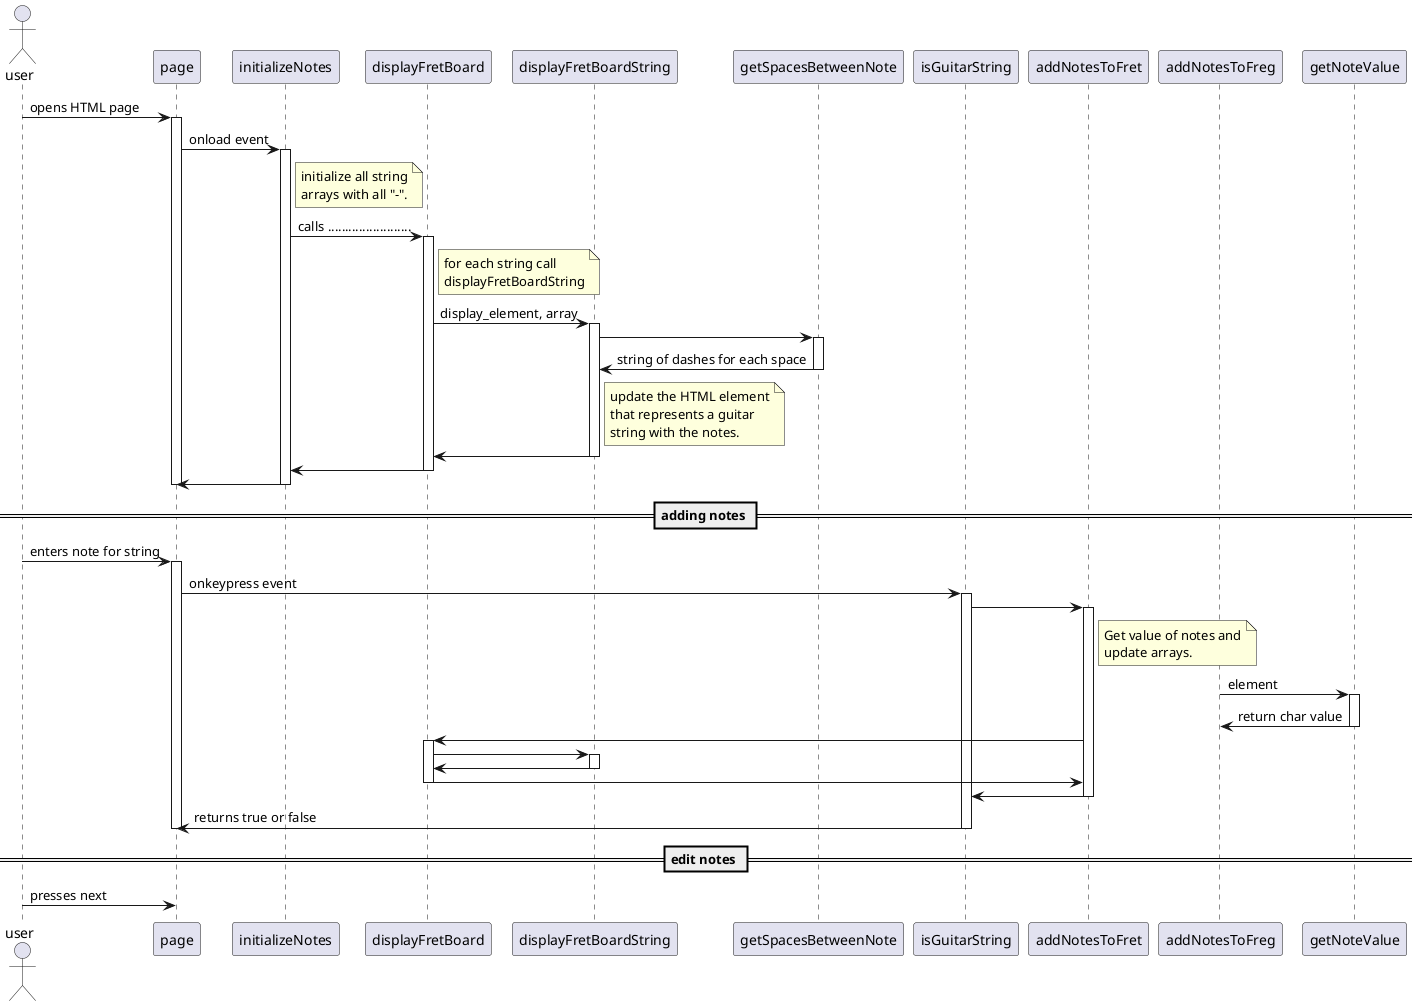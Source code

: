 @startuml

actor user

user -> page : opens HTML page
activate page
page -> initializeNotes : onload event
activate initializeNotes
note right of initializeNotes
  initialize all string
  arrays with all "-".
end note

initializeNotes -> displayFretBoard : calls ........................
activate displayFretBoard
note right of displayFretBoard
  for each string call
  displayFretBoardString
end note

displayFretBoard -> displayFretBoardString : display_element, array
activate displayFretBoardString

displayFretBoardString -> getSpacesBetweenNote
activate getSpacesBetweenNote
displayFretBoardString <- getSpacesBetweenNote : string of dashes for each space
deactivate getSpacesBetweenNote

note right of displayFretBoardString
  update the HTML element
  that represents a guitar
  string with the notes.
end note

displayFretBoard <- displayFretBoardString
deactivate displayFretBoardString

initializeNotes <- displayFretBoard
deactivate displayFretBoard

page <- initializeNotes
deactivate initializeNotes
deactivate page

== adding notes ==
user -> page : enters note for string
activate page
page -> isGuitarString : onkeypress event
activate isGuitarString
isGuitarString -> addNotesToFret
activate addNotesToFret
  note right of addNotesToFret
  Get value of notes and
  update arrays.
end note
addNotesToFreg -> getNoteValue: element
activate getNoteValue
addNotesToFreg <- getNoteValue : return char value
deactivate getNoteValue
addNotesToFret -> displayFretBoard
activate displayFretBoard
displayFretBoard -> displayFretBoardString
activate displayFretBoardString
displayFretBoard <- displayFretBoardString
deactivate displayFretBoardString
addNotesToFret <- displayFretBoard
deactivate displayFretBoard
isGuitarString <- addNotesToFret
deactivate addNotesToFret
page <- isGuitarString : returns true or false
deactivate isGuitarString
deactivate page

== edit notes ==
user -> page : presses next


@enduml
